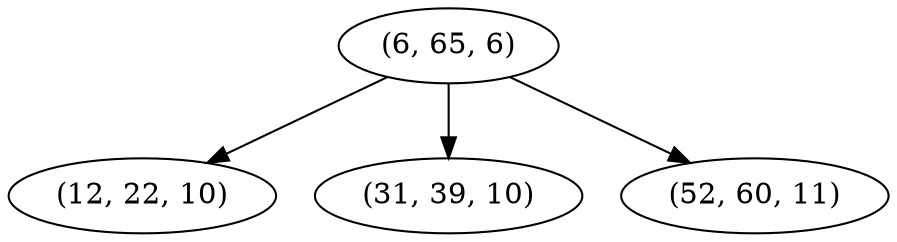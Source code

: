 digraph tree {
    "(6, 65, 6)";
    "(12, 22, 10)";
    "(31, 39, 10)";
    "(52, 60, 11)";
    "(6, 65, 6)" -> "(12, 22, 10)";
    "(6, 65, 6)" -> "(31, 39, 10)";
    "(6, 65, 6)" -> "(52, 60, 11)";
}
